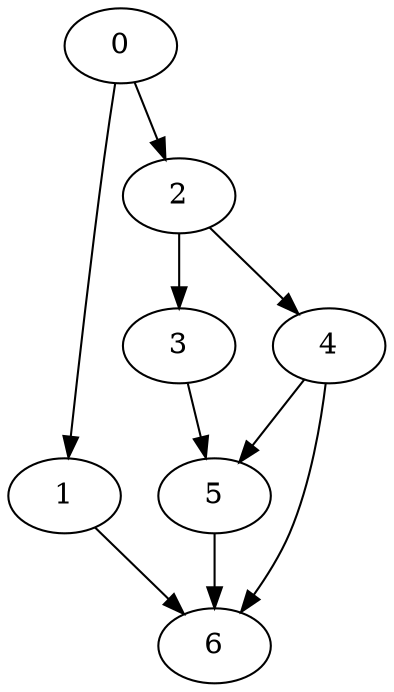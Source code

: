 digraph {
	0
	1
	2
	3
	4
	5
	6
	0 -> 1
	0 -> 2
	2 -> 3
	2 -> 4
	3 -> 5
	4 -> 5
	1 -> 6
	4 -> 6
	5 -> 6
}
